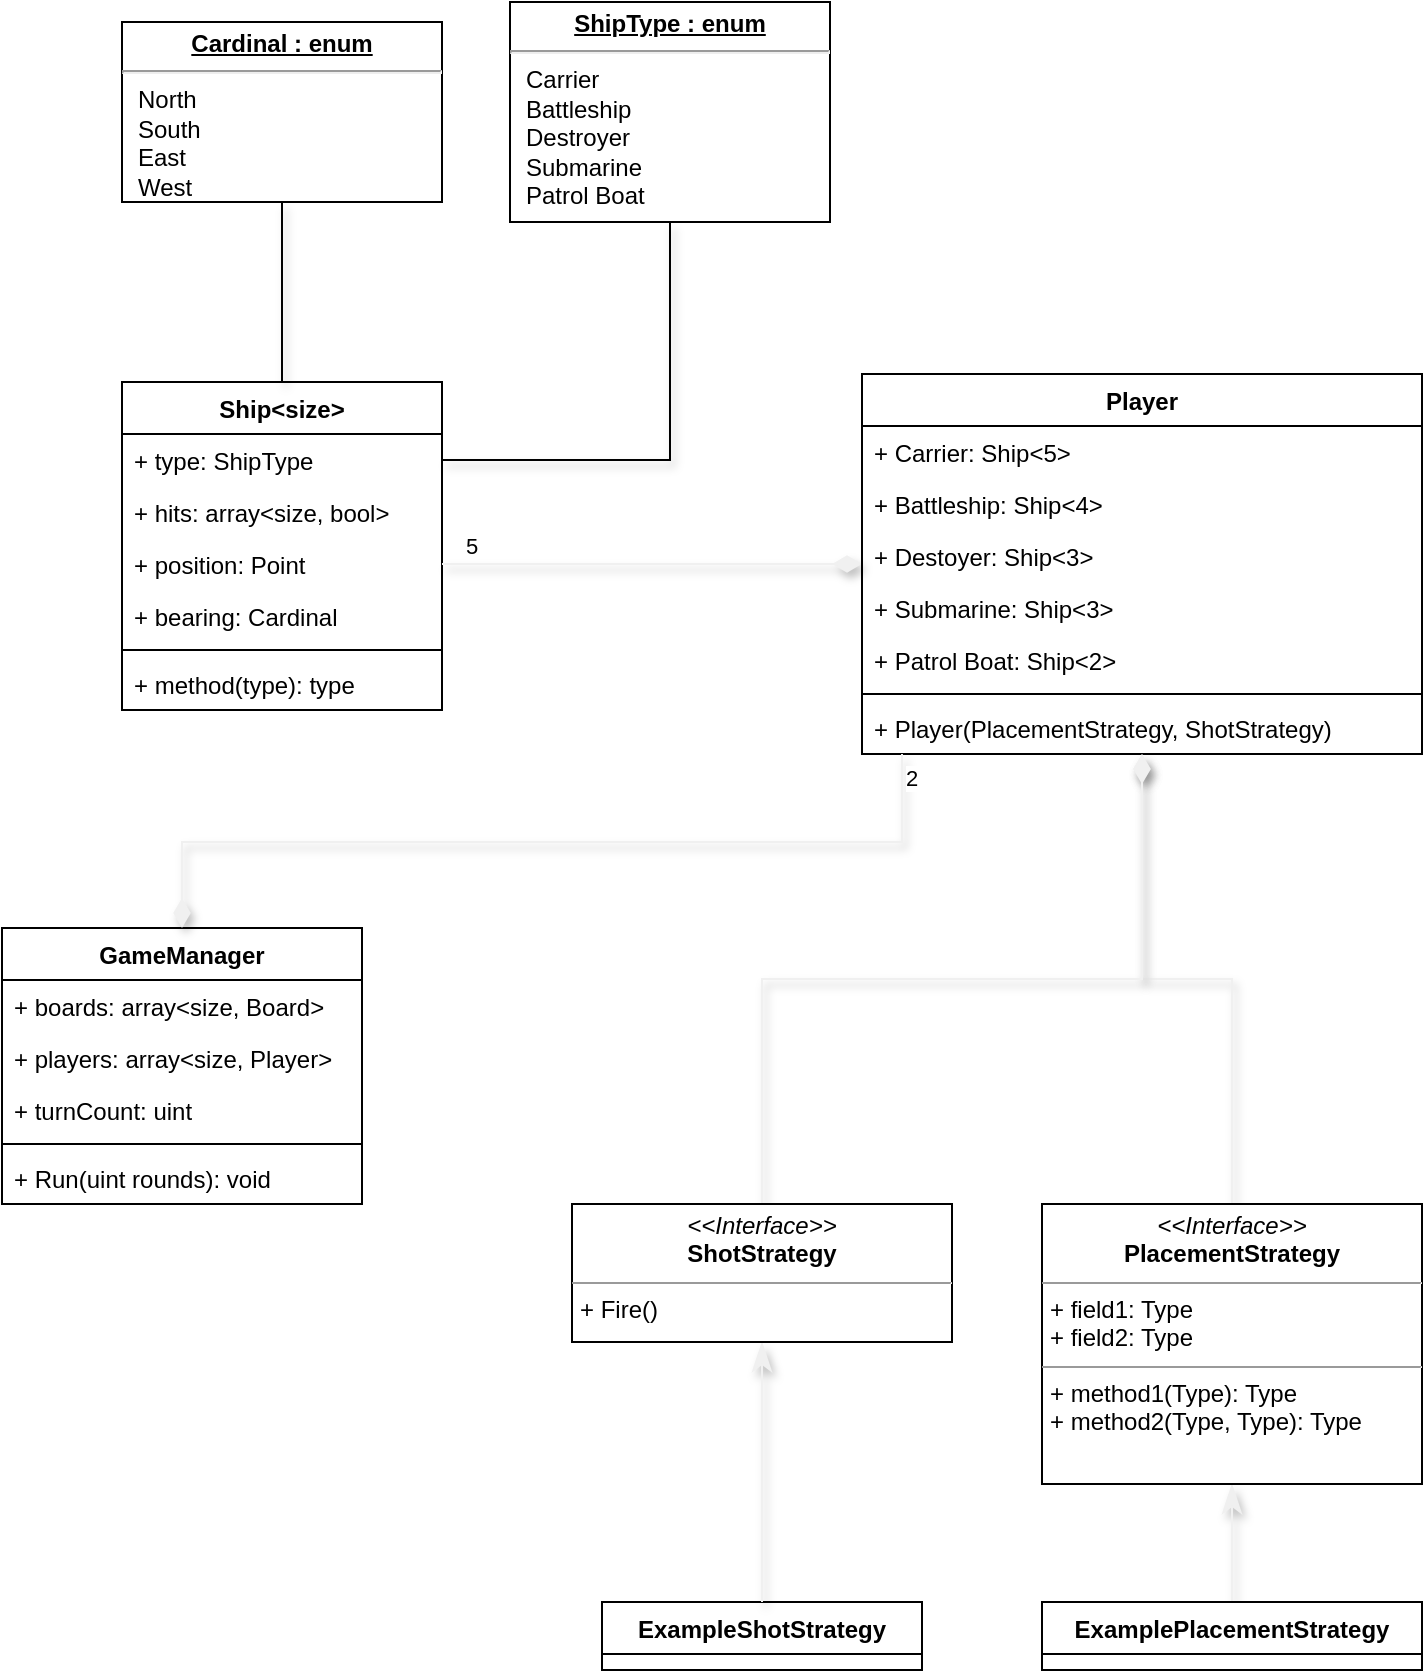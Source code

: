 <mxfile version="13.7.9" type="device"><diagram id="C5RBs43oDa-KdzZeNtuy" name="Page-1"><mxGraphModel dx="981" dy="563" grid="1" gridSize="10" guides="1" tooltips="1" connect="1" arrows="1" fold="1" page="1" pageScale="1" pageWidth="827" pageHeight="1169" math="0" shadow="0"><root><mxCell id="WIyWlLk6GJQsqaUBKTNV-0"/><mxCell id="WIyWlLk6GJQsqaUBKTNV-1" parent="WIyWlLk6GJQsqaUBKTNV-0"/><mxCell id="qviXmVmv1awcpWfoup3k-0" value="Ship&lt;size&gt;" style="swimlane;fontStyle=1;align=center;verticalAlign=top;childLayout=stackLayout;horizontal=1;startSize=26;horizontalStack=0;resizeParent=1;resizeParentMax=0;resizeLast=0;collapsible=1;marginBottom=0;" vertex="1" parent="WIyWlLk6GJQsqaUBKTNV-1"><mxGeometry x="140" y="230" width="160" height="164" as="geometry"><mxRectangle x="140" y="230" width="60" height="26" as="alternateBounds"/></mxGeometry></mxCell><mxCell id="qviXmVmv1awcpWfoup3k-6" value="+ type: ShipType" style="text;strokeColor=none;fillColor=none;align=left;verticalAlign=top;spacingLeft=4;spacingRight=4;overflow=hidden;rotatable=0;points=[[0,0.5],[1,0.5]];portConstraint=eastwest;" vertex="1" parent="qviXmVmv1awcpWfoup3k-0"><mxGeometry y="26" width="160" height="26" as="geometry"/></mxCell><mxCell id="qviXmVmv1awcpWfoup3k-10" value="+ hits: array&lt;size, bool&gt;" style="text;strokeColor=none;fillColor=none;align=left;verticalAlign=top;spacingLeft=4;spacingRight=4;overflow=hidden;rotatable=0;points=[[0,0.5],[1,0.5]];portConstraint=eastwest;" vertex="1" parent="qviXmVmv1awcpWfoup3k-0"><mxGeometry y="52" width="160" height="26" as="geometry"/></mxCell><mxCell id="qviXmVmv1awcpWfoup3k-11" value="+ position: Point" style="text;strokeColor=none;fillColor=none;align=left;verticalAlign=top;spacingLeft=4;spacingRight=4;overflow=hidden;rotatable=0;points=[[0,0.5],[1,0.5]];portConstraint=eastwest;" vertex="1" parent="qviXmVmv1awcpWfoup3k-0"><mxGeometry y="78" width="160" height="26" as="geometry"/></mxCell><mxCell id="qviXmVmv1awcpWfoup3k-21" value="+ bearing: Cardinal" style="text;strokeColor=none;fillColor=none;align=left;verticalAlign=top;spacingLeft=4;spacingRight=4;overflow=hidden;rotatable=0;points=[[0,0.5],[1,0.5]];portConstraint=eastwest;" vertex="1" parent="qviXmVmv1awcpWfoup3k-0"><mxGeometry y="104" width="160" height="26" as="geometry"/></mxCell><mxCell id="qviXmVmv1awcpWfoup3k-2" value="" style="line;strokeWidth=1;fillColor=none;align=left;verticalAlign=middle;spacingTop=-1;spacingLeft=3;spacingRight=3;rotatable=0;labelPosition=right;points=[];portConstraint=eastwest;" vertex="1" parent="qviXmVmv1awcpWfoup3k-0"><mxGeometry y="130" width="160" height="8" as="geometry"/></mxCell><mxCell id="qviXmVmv1awcpWfoup3k-3" value="+ method(type): type" style="text;strokeColor=none;fillColor=none;align=left;verticalAlign=top;spacingLeft=4;spacingRight=4;overflow=hidden;rotatable=0;points=[[0,0.5],[1,0.5]];portConstraint=eastwest;" vertex="1" parent="qviXmVmv1awcpWfoup3k-0"><mxGeometry y="138" width="160" height="26" as="geometry"/></mxCell><mxCell id="qviXmVmv1awcpWfoup3k-7" value="&lt;p style=&quot;margin: 0px ; margin-top: 4px ; text-align: center ; text-decoration: underline&quot;&gt;&lt;b&gt;ShipType : enum&lt;/b&gt;&lt;/p&gt;&lt;hr&gt;&lt;p style=&quot;margin: 0px ; margin-left: 8px&quot;&gt;Carrier&lt;/p&gt;&lt;p style=&quot;margin: 0px ; margin-left: 8px&quot;&gt;Battleship&lt;/p&gt;&lt;p style=&quot;margin: 0px ; margin-left: 8px&quot;&gt;Destroyer&lt;/p&gt;&lt;p style=&quot;margin: 0px ; margin-left: 8px&quot;&gt;Submarine&lt;/p&gt;&lt;p style=&quot;margin: 0px ; margin-left: 8px&quot;&gt;Patrol Boat&lt;/p&gt;" style="verticalAlign=top;align=left;overflow=fill;fontSize=12;fontFamily=Helvetica;html=1;direction=west;" vertex="1" parent="WIyWlLk6GJQsqaUBKTNV-1"><mxGeometry x="334" y="40" width="160" height="110" as="geometry"/></mxCell><mxCell id="qviXmVmv1awcpWfoup3k-9" style="edgeStyle=orthogonalEdgeStyle;rounded=0;orthogonalLoop=1;jettySize=auto;html=1;shadow=1;startArrow=none;startFill=0;endArrow=none;endFill=0;" edge="1" parent="WIyWlLk6GJQsqaUBKTNV-1" source="qviXmVmv1awcpWfoup3k-6" target="qviXmVmv1awcpWfoup3k-7"><mxGeometry relative="1" as="geometry"/></mxCell><mxCell id="qviXmVmv1awcpWfoup3k-20" value="5" style="endArrow=diamondThin;html=1;endSize=12;startArrow=none;startSize=14;startFill=0;align=left;verticalAlign=bottom;shadow=1;strokeColor=#f0f0f0;exitX=1;exitY=0.5;exitDx=0;exitDy=0;edgeStyle=orthogonalEdgeStyle;rounded=0;endFill=1;" edge="1" parent="WIyWlLk6GJQsqaUBKTNV-1" source="qviXmVmv1awcpWfoup3k-11" target="qviXmVmv1awcpWfoup3k-12"><mxGeometry x="-0.905" relative="1" as="geometry"><mxPoint x="260" y="420" as="sourcePoint"/><mxPoint x="420" y="420" as="targetPoint"/><mxPoint as="offset"/></mxGeometry></mxCell><mxCell id="qviXmVmv1awcpWfoup3k-22" value="&lt;p style=&quot;margin: 0px ; margin-top: 4px ; text-align: center ; text-decoration: underline&quot;&gt;&lt;b&gt;Cardinal : enum&lt;/b&gt;&lt;/p&gt;&lt;hr&gt;&lt;p style=&quot;margin: 0px ; margin-left: 8px&quot;&gt;North&lt;/p&gt;&lt;p style=&quot;margin: 0px ; margin-left: 8px&quot;&gt;South&lt;/p&gt;&lt;p style=&quot;margin: 0px ; margin-left: 8px&quot;&gt;East&lt;/p&gt;&lt;p style=&quot;margin: 0px ; margin-left: 8px&quot;&gt;West&lt;/p&gt;" style="verticalAlign=top;align=left;overflow=fill;fontSize=12;fontFamily=Helvetica;html=1;direction=west;" vertex="1" parent="WIyWlLk6GJQsqaUBKTNV-1"><mxGeometry x="140" y="50" width="160" height="90" as="geometry"/></mxCell><mxCell id="qviXmVmv1awcpWfoup3k-23" style="edgeStyle=orthogonalEdgeStyle;rounded=0;orthogonalLoop=1;jettySize=auto;html=1;shadow=1;startArrow=none;startFill=0;endArrow=none;endFill=0;" edge="1" parent="WIyWlLk6GJQsqaUBKTNV-1" source="qviXmVmv1awcpWfoup3k-0" target="qviXmVmv1awcpWfoup3k-22"><mxGeometry relative="1" as="geometry"><mxPoint x="310" y="279.0" as="sourcePoint"/><mxPoint x="424.034" y="160" as="targetPoint"/></mxGeometry></mxCell><mxCell id="qviXmVmv1awcpWfoup3k-12" value="Player" style="swimlane;fontStyle=1;align=center;verticalAlign=top;childLayout=stackLayout;horizontal=1;startSize=26;horizontalStack=0;resizeParent=1;resizeParentMax=0;resizeLast=0;collapsible=1;marginBottom=0;" vertex="1" parent="WIyWlLk6GJQsqaUBKTNV-1"><mxGeometry x="510" y="226" width="280" height="190" as="geometry"><mxRectangle x="140" y="230" width="60" height="26" as="alternateBounds"/></mxGeometry></mxCell><mxCell id="qviXmVmv1awcpWfoup3k-13" value="+ Carrier: Ship&lt;5&gt;" style="text;strokeColor=none;fillColor=none;align=left;verticalAlign=top;spacingLeft=4;spacingRight=4;overflow=hidden;rotatable=0;points=[[0,0.5],[1,0.5]];portConstraint=eastwest;" vertex="1" parent="qviXmVmv1awcpWfoup3k-12"><mxGeometry y="26" width="280" height="26" as="geometry"/></mxCell><mxCell id="qviXmVmv1awcpWfoup3k-14" value="+ Battleship: Ship&lt;4&gt;" style="text;strokeColor=none;fillColor=none;align=left;verticalAlign=top;spacingLeft=4;spacingRight=4;overflow=hidden;rotatable=0;points=[[0,0.5],[1,0.5]];portConstraint=eastwest;" vertex="1" parent="qviXmVmv1awcpWfoup3k-12"><mxGeometry y="52" width="280" height="26" as="geometry"/></mxCell><mxCell id="qviXmVmv1awcpWfoup3k-15" value="+ Destoyer: Ship&lt;3&gt;" style="text;strokeColor=none;fillColor=none;align=left;verticalAlign=top;spacingLeft=4;spacingRight=4;overflow=hidden;rotatable=0;points=[[0,0.5],[1,0.5]];portConstraint=eastwest;" vertex="1" parent="qviXmVmv1awcpWfoup3k-12"><mxGeometry y="78" width="280" height="26" as="geometry"/></mxCell><mxCell id="qviXmVmv1awcpWfoup3k-16" value="+ Submarine: Ship&lt;3&gt;" style="text;strokeColor=none;fillColor=none;align=left;verticalAlign=top;spacingLeft=4;spacingRight=4;overflow=hidden;rotatable=0;points=[[0,0.5],[1,0.5]];portConstraint=eastwest;" vertex="1" parent="qviXmVmv1awcpWfoup3k-12"><mxGeometry y="104" width="280" height="26" as="geometry"/></mxCell><mxCell id="qviXmVmv1awcpWfoup3k-19" value="+ Patrol Boat: Ship&lt;2&gt;" style="text;strokeColor=none;fillColor=none;align=left;verticalAlign=top;spacingLeft=4;spacingRight=4;overflow=hidden;rotatable=0;points=[[0,0.5],[1,0.5]];portConstraint=eastwest;" vertex="1" parent="qviXmVmv1awcpWfoup3k-12"><mxGeometry y="130" width="280" height="26" as="geometry"/></mxCell><mxCell id="qviXmVmv1awcpWfoup3k-17" value="" style="line;strokeWidth=1;fillColor=none;align=left;verticalAlign=middle;spacingTop=-1;spacingLeft=3;spacingRight=3;rotatable=0;labelPosition=right;points=[];portConstraint=eastwest;" vertex="1" parent="qviXmVmv1awcpWfoup3k-12"><mxGeometry y="156" width="280" height="8" as="geometry"/></mxCell><mxCell id="qviXmVmv1awcpWfoup3k-18" value="+ Player(PlacementStrategy, ShotStrategy)" style="text;strokeColor=none;fillColor=none;align=left;verticalAlign=top;spacingLeft=4;spacingRight=4;overflow=hidden;rotatable=0;points=[[0,0.5],[1,0.5]];portConstraint=eastwest;" vertex="1" parent="qviXmVmv1awcpWfoup3k-12"><mxGeometry y="164" width="280" height="26" as="geometry"/></mxCell><mxCell id="qviXmVmv1awcpWfoup3k-38" value="" style="endArrow=diamondThin;html=1;endSize=12;startArrow=none;startSize=14;startFill=0;align=left;verticalAlign=bottom;shadow=1;strokeColor=#f0f0f0;edgeStyle=orthogonalEdgeStyle;rounded=0;endFill=1;" edge="1" parent="WIyWlLk6GJQsqaUBKTNV-1" source="qviXmVmv1awcpWfoup3k-67" target="qviXmVmv1awcpWfoup3k-12"><mxGeometry x="-0.905" relative="1" as="geometry"><mxPoint x="460.034" y="630" as="sourcePoint"/><mxPoint x="494" y="430" as="targetPoint"/><mxPoint as="offset"/></mxGeometry></mxCell><mxCell id="qviXmVmv1awcpWfoup3k-39" value="" style="endArrow=diamondThin;html=1;endSize=12;startArrow=none;startSize=14;startFill=0;align=left;verticalAlign=bottom;shadow=1;strokeColor=#f0f0f0;edgeStyle=orthogonalEdgeStyle;rounded=0;endFill=1;" edge="1" parent="WIyWlLk6GJQsqaUBKTNV-1" source="qviXmVmv1awcpWfoup3k-66" target="qviXmVmv1awcpWfoup3k-12"><mxGeometry x="-0.905" relative="1" as="geometry"><mxPoint x="650" y="630" as="sourcePoint"/><mxPoint x="504" y="440" as="targetPoint"/><mxPoint as="offset"/></mxGeometry></mxCell><mxCell id="qviXmVmv1awcpWfoup3k-40" value="GameManager" style="swimlane;fontStyle=1;align=center;verticalAlign=top;childLayout=stackLayout;horizontal=1;startSize=26;horizontalStack=0;resizeParent=1;resizeParentMax=0;resizeLast=0;collapsible=1;marginBottom=0;" vertex="1" parent="WIyWlLk6GJQsqaUBKTNV-1"><mxGeometry x="80" y="503" width="180" height="138" as="geometry"><mxRectangle x="140" y="230" width="60" height="26" as="alternateBounds"/></mxGeometry></mxCell><mxCell id="qviXmVmv1awcpWfoup3k-41" value="+ boards: array&lt;size, Board&gt;" style="text;strokeColor=none;fillColor=none;align=left;verticalAlign=top;spacingLeft=4;spacingRight=4;overflow=hidden;rotatable=0;points=[[0,0.5],[1,0.5]];portConstraint=eastwest;" vertex="1" parent="qviXmVmv1awcpWfoup3k-40"><mxGeometry y="26" width="180" height="26" as="geometry"/></mxCell><mxCell id="qviXmVmv1awcpWfoup3k-42" value="+ players: array&lt;size, Player&gt;" style="text;strokeColor=none;fillColor=none;align=left;verticalAlign=top;spacingLeft=4;spacingRight=4;overflow=hidden;rotatable=0;points=[[0,0.5],[1,0.5]];portConstraint=eastwest;" vertex="1" parent="qviXmVmv1awcpWfoup3k-40"><mxGeometry y="52" width="180" height="26" as="geometry"/></mxCell><mxCell id="qviXmVmv1awcpWfoup3k-65" value="+ turnCount: uint" style="text;strokeColor=none;fillColor=none;align=left;verticalAlign=top;spacingLeft=4;spacingRight=4;overflow=hidden;rotatable=0;points=[[0,0.5],[1,0.5]];portConstraint=eastwest;" vertex="1" parent="qviXmVmv1awcpWfoup3k-40"><mxGeometry y="78" width="180" height="26" as="geometry"/></mxCell><mxCell id="qviXmVmv1awcpWfoup3k-45" value="" style="line;strokeWidth=1;fillColor=none;align=left;verticalAlign=middle;spacingTop=-1;spacingLeft=3;spacingRight=3;rotatable=0;labelPosition=right;points=[];portConstraint=eastwest;" vertex="1" parent="qviXmVmv1awcpWfoup3k-40"><mxGeometry y="104" width="180" height="8" as="geometry"/></mxCell><mxCell id="qviXmVmv1awcpWfoup3k-46" value="+ Run(uint rounds): void" style="text;strokeColor=none;fillColor=none;align=left;verticalAlign=top;spacingLeft=4;spacingRight=4;overflow=hidden;rotatable=0;points=[[0,0.5],[1,0.5]];portConstraint=eastwest;" vertex="1" parent="qviXmVmv1awcpWfoup3k-40"><mxGeometry y="112" width="180" height="26" as="geometry"/></mxCell><mxCell id="qviXmVmv1awcpWfoup3k-47" value="ExampleShotStrategy" style="swimlane;fontStyle=1;align=center;verticalAlign=top;childLayout=stackLayout;horizontal=1;startSize=26;horizontalStack=0;resizeParent=1;resizeParentMax=0;resizeLast=0;collapsible=1;marginBottom=0;" vertex="1" parent="WIyWlLk6GJQsqaUBKTNV-1"><mxGeometry x="380" y="840" width="160" height="34" as="geometry"><mxRectangle x="140" y="230" width="60" height="26" as="alternateBounds"/></mxGeometry></mxCell><mxCell id="qviXmVmv1awcpWfoup3k-61" value="" style="endArrow=classicThin;endFill=1;endSize=12;html=1;shadow=1;strokeColor=#f0f0f0;" edge="1" parent="WIyWlLk6GJQsqaUBKTNV-1" source="qviXmVmv1awcpWfoup3k-47" target="qviXmVmv1awcpWfoup3k-66"><mxGeometry width="160" relative="1" as="geometry"><mxPoint x="160" y="910" as="sourcePoint"/><mxPoint x="460" y="794" as="targetPoint"/></mxGeometry></mxCell><mxCell id="qviXmVmv1awcpWfoup3k-62" value="" style="endArrow=classicThin;endFill=1;endSize=12;html=1;shadow=1;strokeColor=#f0f0f0;" edge="1" parent="WIyWlLk6GJQsqaUBKTNV-1" source="qviXmVmv1awcpWfoup3k-54" target="qviXmVmv1awcpWfoup3k-67"><mxGeometry width="160" relative="1" as="geometry"><mxPoint x="160" y="970" as="sourcePoint"/><mxPoint x="650" y="794" as="targetPoint"/></mxGeometry></mxCell><mxCell id="qviXmVmv1awcpWfoup3k-64" value="2" style="endArrow=diamondThin;html=1;endSize=12;startArrow=none;startSize=14;startFill=0;align=left;verticalAlign=bottom;shadow=1;strokeColor=#f0f0f0;edgeStyle=orthogonalEdgeStyle;rounded=0;endFill=1;" edge="1" parent="WIyWlLk6GJQsqaUBKTNV-1" source="qviXmVmv1awcpWfoup3k-12" target="qviXmVmv1awcpWfoup3k-40"><mxGeometry x="-0.905" relative="1" as="geometry"><mxPoint x="290" y="450" as="sourcePoint"/><mxPoint x="500" y="450" as="targetPoint"/><mxPoint as="offset"/><Array as="points"><mxPoint x="530" y="460"/><mxPoint x="170" y="460"/></Array></mxGeometry></mxCell><mxCell id="qviXmVmv1awcpWfoup3k-66" value="&lt;p style=&quot;margin: 0px ; margin-top: 4px ; text-align: center&quot;&gt;&lt;i&gt;&amp;lt;&amp;lt;Interface&amp;gt;&amp;gt;&lt;/i&gt;&lt;br&gt;&lt;b&gt;ShotStrategy&lt;/b&gt;&lt;/p&gt;&lt;hr size=&quot;1&quot;&gt;&lt;p style=&quot;margin: 0px ; margin-left: 4px&quot;&gt;+ Fire()&lt;br&gt;&lt;/p&gt;" style="verticalAlign=top;align=left;overflow=fill;fontSize=12;fontFamily=Helvetica;html=1;" vertex="1" parent="WIyWlLk6GJQsqaUBKTNV-1"><mxGeometry x="365" y="641" width="190" height="69" as="geometry"/></mxCell><mxCell id="qviXmVmv1awcpWfoup3k-67" value="&lt;p style=&quot;margin: 0px ; margin-top: 4px ; text-align: center&quot;&gt;&lt;i&gt;&amp;lt;&amp;lt;Interface&amp;gt;&amp;gt;&lt;/i&gt;&lt;br&gt;&lt;b&gt;PlacementStrategy&lt;/b&gt;&lt;/p&gt;&lt;hr size=&quot;1&quot;&gt;&lt;p style=&quot;margin: 0px ; margin-left: 4px&quot;&gt;+ field1: Type&lt;br&gt;+ field2: Type&lt;/p&gt;&lt;hr size=&quot;1&quot;&gt;&lt;p style=&quot;margin: 0px ; margin-left: 4px&quot;&gt;+ method1(Type): Type&lt;br&gt;+ method2(Type, Type): Type&lt;/p&gt;" style="verticalAlign=top;align=left;overflow=fill;fontSize=12;fontFamily=Helvetica;html=1;" vertex="1" parent="WIyWlLk6GJQsqaUBKTNV-1"><mxGeometry x="600" y="641" width="190" height="140" as="geometry"/></mxCell><mxCell id="qviXmVmv1awcpWfoup3k-54" value="ExamplePlacementStrategy" style="swimlane;fontStyle=1;align=center;verticalAlign=top;childLayout=stackLayout;horizontal=1;startSize=26;horizontalStack=0;resizeParent=1;resizeParentMax=0;resizeLast=0;collapsible=1;marginBottom=0;" vertex="1" parent="WIyWlLk6GJQsqaUBKTNV-1"><mxGeometry x="600" y="840" width="190" height="34" as="geometry"><mxRectangle x="140" y="230" width="60" height="26" as="alternateBounds"/></mxGeometry></mxCell></root></mxGraphModel></diagram></mxfile>